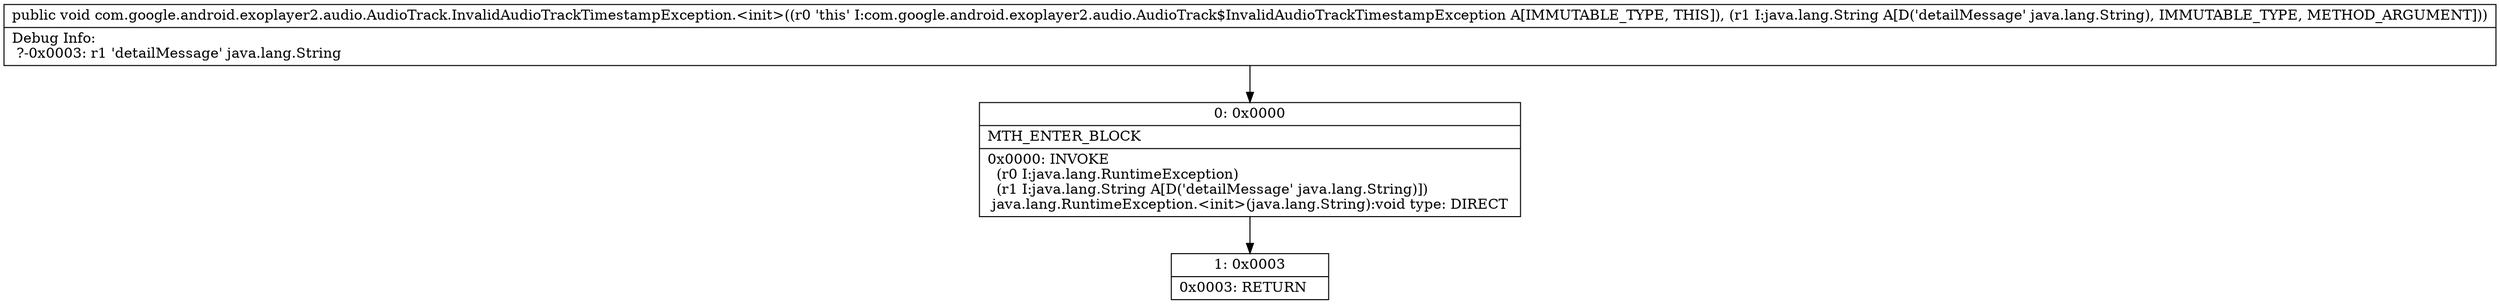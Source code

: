 digraph "CFG forcom.google.android.exoplayer2.audio.AudioTrack.InvalidAudioTrackTimestampException.\<init\>(Ljava\/lang\/String;)V" {
Node_0 [shape=record,label="{0\:\ 0x0000|MTH_ENTER_BLOCK\l|0x0000: INVOKE  \l  (r0 I:java.lang.RuntimeException)\l  (r1 I:java.lang.String A[D('detailMessage' java.lang.String)])\l java.lang.RuntimeException.\<init\>(java.lang.String):void type: DIRECT \l}"];
Node_1 [shape=record,label="{1\:\ 0x0003|0x0003: RETURN   \l}"];
MethodNode[shape=record,label="{public void com.google.android.exoplayer2.audio.AudioTrack.InvalidAudioTrackTimestampException.\<init\>((r0 'this' I:com.google.android.exoplayer2.audio.AudioTrack$InvalidAudioTrackTimestampException A[IMMUTABLE_TYPE, THIS]), (r1 I:java.lang.String A[D('detailMessage' java.lang.String), IMMUTABLE_TYPE, METHOD_ARGUMENT]))  | Debug Info:\l  ?\-0x0003: r1 'detailMessage' java.lang.String\l}"];
MethodNode -> Node_0;
Node_0 -> Node_1;
}

